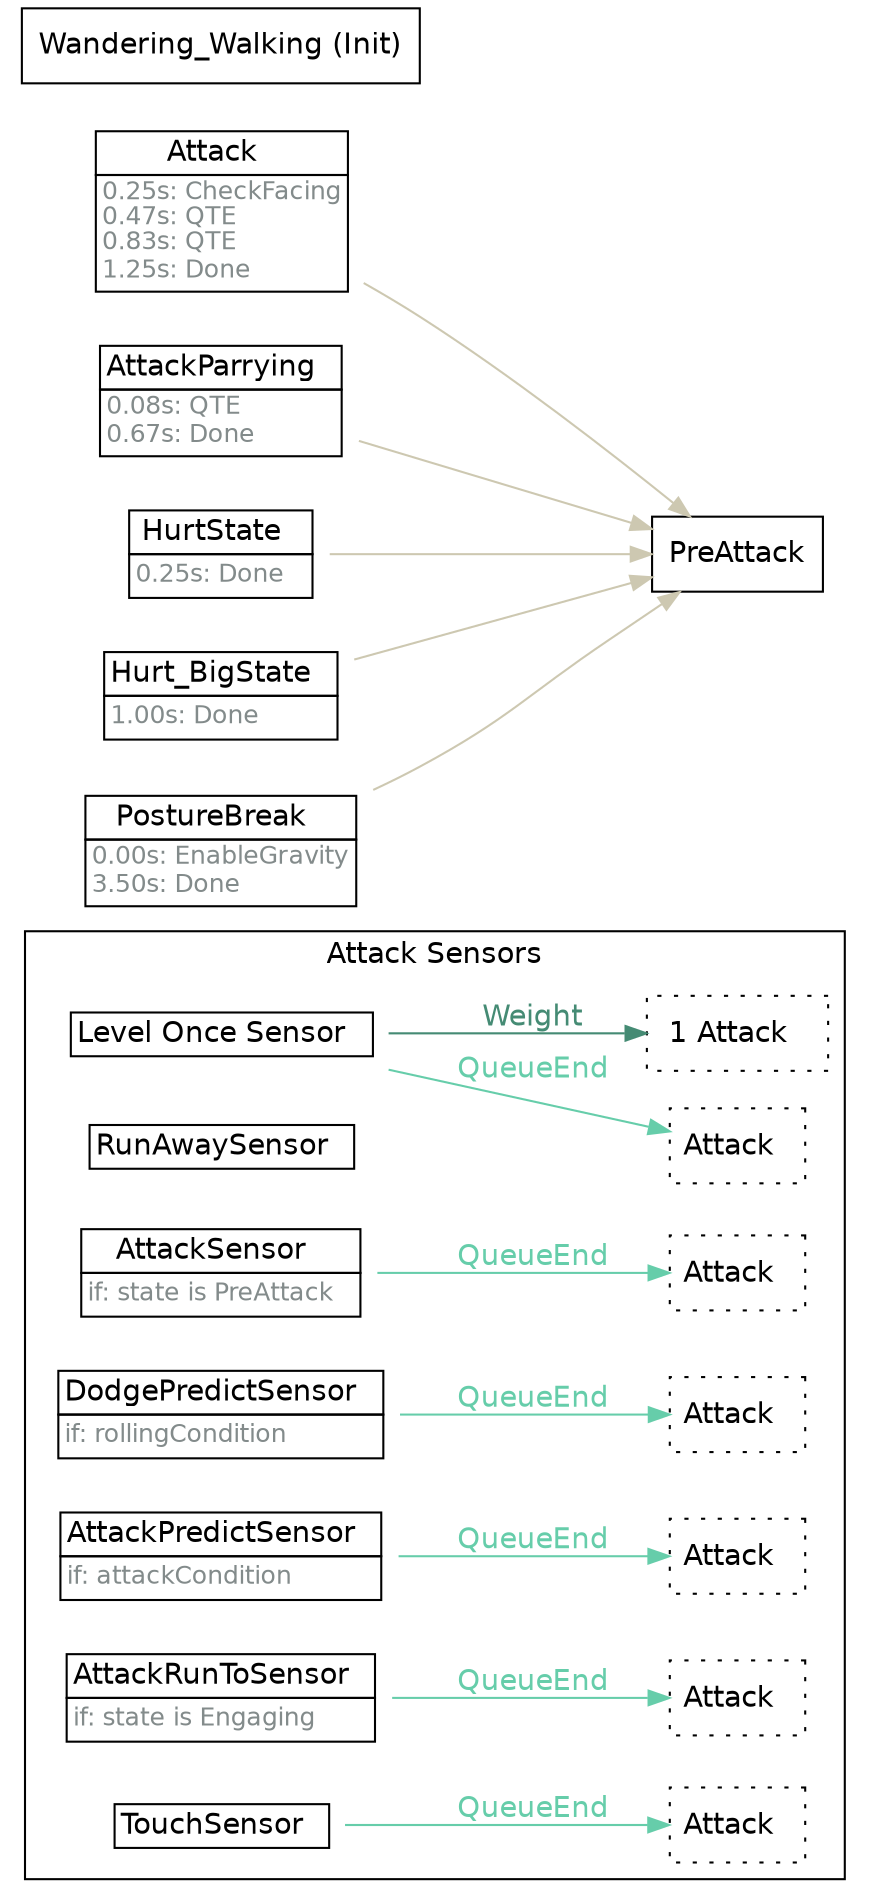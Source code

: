 strict digraph "Foo" {
	"rankdir"="LR";
	node ["shape"="box","fontname"="Helvetica"];
	edge ["fontname"="Helvetica"];
	subgraph "cluster_attacksensors" {
		"rank"="sink";
		"label"="Attack Sensors";
		"fontname"="Helvetica";
		"Level Once Sensor" ["shape"="plaintext","label"=<<TABLE border="0" cellspacing="0" cellborder="1" cellpadding="2"><TR><TD>Level Once Sensor  </TD></TR></TABLE>>]
		"Level Once Sensor_linked" ["shape"="box","style"="dotted","label"=<<TABLE border="0" cellspacing="0" cellborder="0" cellpadding="2"><TR><TD>Attack  </TD></TR></TABLE>>,"margin"="0.05"]
		"Level Once Sensor" -> "Level Once Sensor_linked"  ["label"="QueueEnd","color"="aquamarine3","fontcolor"="aquamarine3"]
		"Level Once Sensor_weight" ["shape"="box","style"="dotted","label"=<<TABLE border="0" cellspacing="0" cellborder="0" cellpadding="2"><TR><TD>1 Attack  </TD></TR></TABLE>>]
		"Level Once Sensor" -> "Level Once Sensor_weight"  ["label"="Weight","color"="aquamarine4","fontcolor"="aquamarine4"]
		"RunAwaySensor" ["shape"="plaintext","label"=<<TABLE border="0" cellspacing="0" cellborder="1" cellpadding="2"><TR><TD>RunAwaySensor  </TD></TR></TABLE>>]
		"AttackSensor" ["shape"="plaintext","label"=<<TABLE border="0" cellspacing="0" cellborder="1" cellpadding="2"><TR><TD>AttackSensor  </TD></TR><TR><TD align="left" balign="left"><FONT point-size="12" color="azure4">if: state is PreAttack</FONT>  </TD></TR></TABLE>>]
		"AttackSensor_linked" ["shape"="box","style"="dotted","label"=<<TABLE border="0" cellspacing="0" cellborder="0" cellpadding="2"><TR><TD>Attack  </TD></TR></TABLE>>,"margin"="0.05"]
		"AttackSensor" -> "AttackSensor_linked"  ["label"="QueueEnd","color"="aquamarine3","fontcolor"="aquamarine3"]
		"DodgePredictSensor" ["shape"="plaintext","label"=<<TABLE border="0" cellspacing="0" cellborder="1" cellpadding="2"><TR><TD>DodgePredictSensor  </TD></TR><TR><TD align="left" balign="left"><FONT point-size="12" color="azure4">if: rollingCondition</FONT>  </TD></TR></TABLE>>]
		"DodgePredictSensor_linked" ["shape"="box","style"="dotted","label"=<<TABLE border="0" cellspacing="0" cellborder="0" cellpadding="2"><TR><TD>Attack  </TD></TR></TABLE>>,"margin"="0.05"]
		"DodgePredictSensor" -> "DodgePredictSensor_linked"  ["label"="QueueEnd","color"="aquamarine3","fontcolor"="aquamarine3"]
		"AttackPredictSensor" ["shape"="plaintext","label"=<<TABLE border="0" cellspacing="0" cellborder="1" cellpadding="2"><TR><TD>AttackPredictSensor  </TD></TR><TR><TD align="left" balign="left"><FONT point-size="12" color="azure4">if: attackCondition</FONT>  </TD></TR></TABLE>>]
		"AttackPredictSensor_linked" ["shape"="box","style"="dotted","label"=<<TABLE border="0" cellspacing="0" cellborder="0" cellpadding="2"><TR><TD>Attack  </TD></TR></TABLE>>,"margin"="0.05"]
		"AttackPredictSensor" -> "AttackPredictSensor_linked"  ["label"="QueueEnd","color"="aquamarine3","fontcolor"="aquamarine3"]
		"AttackRunToSensor" ["shape"="plaintext","label"=<<TABLE border="0" cellspacing="0" cellborder="1" cellpadding="2"><TR><TD>AttackRunToSensor  </TD></TR><TR><TD align="left" balign="left"><FONT point-size="12" color="azure4">if: state is Engaging</FONT>  </TD></TR></TABLE>>]
		"AttackRunToSensor_linked" ["shape"="box","style"="dotted","label"=<<TABLE border="0" cellspacing="0" cellborder="0" cellpadding="2"><TR><TD>Attack  </TD></TR></TABLE>>,"margin"="0.05"]
		"AttackRunToSensor" -> "AttackRunToSensor_linked"  ["label"="QueueEnd","color"="aquamarine3","fontcolor"="aquamarine3"]
		"TouchSensor" ["shape"="plaintext","label"=<<TABLE border="0" cellspacing="0" cellborder="1" cellpadding="2"><TR><TD>TouchSensor  </TD></TR></TABLE>>]
		"TouchSensor_linked" ["shape"="box","style"="dotted","label"=<<TABLE border="0" cellspacing="0" cellborder="0" cellpadding="2"><TR><TD>Attack  </TD></TR></TABLE>>,"margin"="0.05"]
		"TouchSensor" -> "TouchSensor_linked"  ["label"="QueueEnd","color"="aquamarine3","fontcolor"="aquamarine3"]
	}
	
	"Attack" -> "PreAttack"  ["color"="cornsilk3","fontcolor"="cornsilk3"]
	"Attack" ["shape"="plaintext","label"=<<TABLE border="0" cellspacing="0" cellborder="1" cellpadding="2"><TR><TD>Attack  </TD></TR><TR><TD align="left" balign="left"><FONT point-size="12" color="azure4">0.25s: CheckFacing<br/>0.47s: QTE<br/>0.83s: QTE<br/>1.25s: Done</FONT>  </TD></TR></TABLE>>]
	"AttackParrying" -> "PreAttack"  ["color"="cornsilk3","fontcolor"="cornsilk3"]
	"AttackParrying" ["shape"="plaintext","label"=<<TABLE border="0" cellspacing="0" cellborder="1" cellpadding="2"><TR><TD>AttackParrying  </TD></TR><TR><TD align="left" balign="left"><FONT point-size="12" color="azure4">0.08s: QTE<br/>0.67s: Done</FONT>  </TD></TR></TABLE>>]
	"HurtState" -> "PreAttack"  ["color"="cornsilk3","fontcolor"="cornsilk3"]
	"HurtState" ["shape"="plaintext","label"=<<TABLE border="0" cellspacing="0" cellborder="1" cellpadding="2"><TR><TD>HurtState  </TD></TR><TR><TD align="left" balign="left"><FONT point-size="12" color="azure4">0.25s: Done</FONT>  </TD></TR></TABLE>>]
	"Hurt_BigState" -> "PreAttack"  ["color"="cornsilk3","fontcolor"="cornsilk3"]
	"Hurt_BigState" ["shape"="plaintext","label"=<<TABLE border="0" cellspacing="0" cellborder="1" cellpadding="2"><TR><TD>Hurt_BigState  </TD></TR><TR><TD align="left" balign="left"><FONT point-size="12" color="azure4">1.00s: Done</FONT>  </TD></TR></TABLE>>]
	"PostureBreak" -> "PreAttack"  ["color"="cornsilk3","fontcolor"="cornsilk3"]
	"PostureBreak" ["shape"="plaintext","label"=<<TABLE border="0" cellspacing="0" cellborder="1" cellpadding="2"><TR><TD>PostureBreak  </TD></TR><TR><TD align="left" balign="left"><FONT point-size="12" color="azure4">0.00s: EnableGravity<br/>3.50s: Done</FONT>  </TD></TR></TABLE>>]
	"Wandering_Walking" ["label"="Wandering_Walking (Init)"]
}
